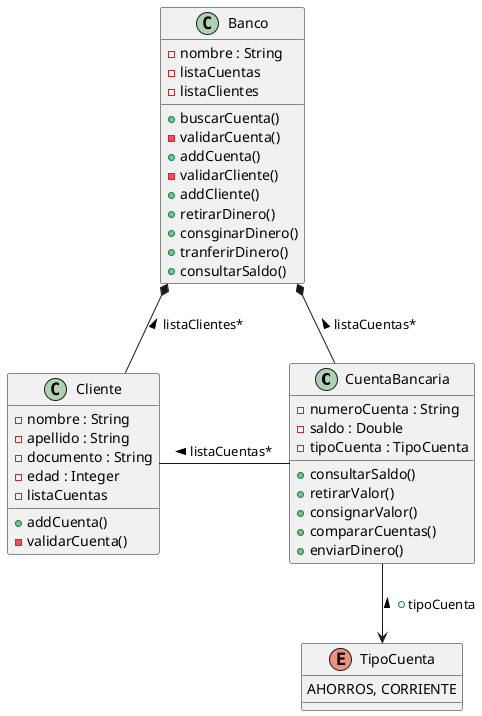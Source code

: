 @startuml
'https://plantuml.com/class-diagram

class CuentaBancaria{
    - numeroCuenta : String
    - saldo : Double
    - tipoCuenta : TipoCuenta
    + consultarSaldo()
    + retirarValor()
    + consignarValor()
    + compararCuentas()
    + enviarDinero()
}
class Banco{
    - nombre : String
    - listaCuentas
    - listaClientes
    + buscarCuenta()
    - validarCuenta()
    + addCuenta()
    - validarCliente()
    + addCliente()
    + retirarDinero()
    + consginarDinero()
    + tranferirDinero()
    + consultarSaldo()
}
class Cliente{
    - nombre : String
    - apellido : String
    - documento : String
    - edad : Integer
    - listaCuentas
    + addCuenta()
    - validarCuenta()
}
enum TipoCuenta {
AHORROS, CORRIENTE
}
Banco *-- Cliente : < listaClientes*
Banco *-- CuentaBancaria : < listaCuentas*

Cliente - CuentaBancaria : listaCuentas* <

CuentaBancaria --> TipoCuenta : + tipoCuenta <





@enduml